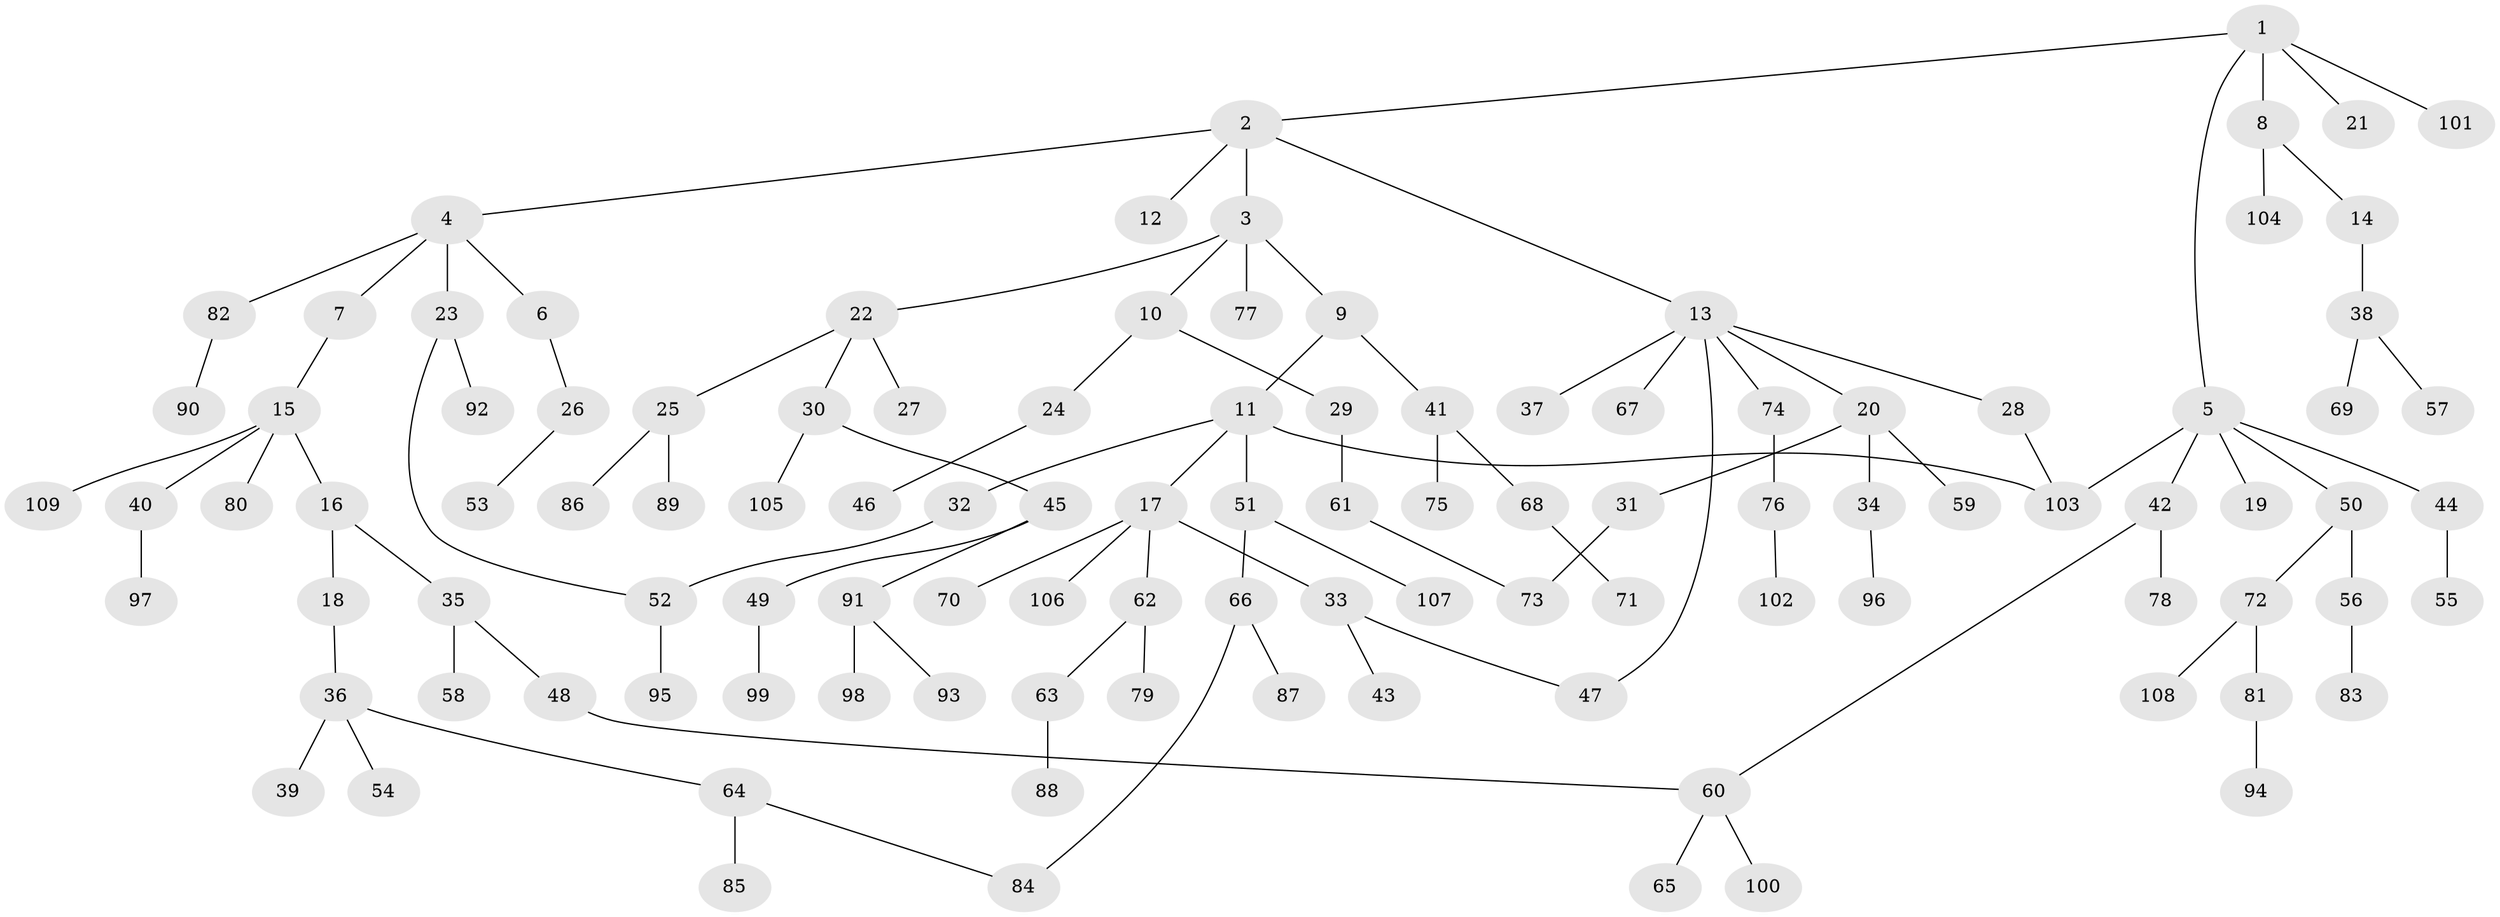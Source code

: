 // Generated by graph-tools (version 1.1) at 2025/34/03/09/25 02:34:26]
// undirected, 109 vertices, 115 edges
graph export_dot {
graph [start="1"]
  node [color=gray90,style=filled];
  1;
  2;
  3;
  4;
  5;
  6;
  7;
  8;
  9;
  10;
  11;
  12;
  13;
  14;
  15;
  16;
  17;
  18;
  19;
  20;
  21;
  22;
  23;
  24;
  25;
  26;
  27;
  28;
  29;
  30;
  31;
  32;
  33;
  34;
  35;
  36;
  37;
  38;
  39;
  40;
  41;
  42;
  43;
  44;
  45;
  46;
  47;
  48;
  49;
  50;
  51;
  52;
  53;
  54;
  55;
  56;
  57;
  58;
  59;
  60;
  61;
  62;
  63;
  64;
  65;
  66;
  67;
  68;
  69;
  70;
  71;
  72;
  73;
  74;
  75;
  76;
  77;
  78;
  79;
  80;
  81;
  82;
  83;
  84;
  85;
  86;
  87;
  88;
  89;
  90;
  91;
  92;
  93;
  94;
  95;
  96;
  97;
  98;
  99;
  100;
  101;
  102;
  103;
  104;
  105;
  106;
  107;
  108;
  109;
  1 -- 2;
  1 -- 5;
  1 -- 8;
  1 -- 21;
  1 -- 101;
  2 -- 3;
  2 -- 4;
  2 -- 12;
  2 -- 13;
  3 -- 9;
  3 -- 10;
  3 -- 22;
  3 -- 77;
  4 -- 6;
  4 -- 7;
  4 -- 23;
  4 -- 82;
  5 -- 19;
  5 -- 42;
  5 -- 44;
  5 -- 50;
  5 -- 103;
  6 -- 26;
  7 -- 15;
  8 -- 14;
  8 -- 104;
  9 -- 11;
  9 -- 41;
  10 -- 24;
  10 -- 29;
  11 -- 17;
  11 -- 32;
  11 -- 51;
  11 -- 103;
  13 -- 20;
  13 -- 28;
  13 -- 37;
  13 -- 47;
  13 -- 67;
  13 -- 74;
  14 -- 38;
  15 -- 16;
  15 -- 40;
  15 -- 80;
  15 -- 109;
  16 -- 18;
  16 -- 35;
  17 -- 33;
  17 -- 62;
  17 -- 70;
  17 -- 106;
  18 -- 36;
  20 -- 31;
  20 -- 34;
  20 -- 59;
  22 -- 25;
  22 -- 27;
  22 -- 30;
  23 -- 92;
  23 -- 52;
  24 -- 46;
  25 -- 86;
  25 -- 89;
  26 -- 53;
  28 -- 103;
  29 -- 61;
  30 -- 45;
  30 -- 105;
  31 -- 73;
  32 -- 52;
  33 -- 43;
  33 -- 47;
  34 -- 96;
  35 -- 48;
  35 -- 58;
  36 -- 39;
  36 -- 54;
  36 -- 64;
  38 -- 57;
  38 -- 69;
  40 -- 97;
  41 -- 68;
  41 -- 75;
  42 -- 60;
  42 -- 78;
  44 -- 55;
  45 -- 49;
  45 -- 91;
  48 -- 60;
  49 -- 99;
  50 -- 56;
  50 -- 72;
  51 -- 66;
  51 -- 107;
  52 -- 95;
  56 -- 83;
  60 -- 65;
  60 -- 100;
  61 -- 73;
  62 -- 63;
  62 -- 79;
  63 -- 88;
  64 -- 84;
  64 -- 85;
  66 -- 87;
  66 -- 84;
  68 -- 71;
  72 -- 81;
  72 -- 108;
  74 -- 76;
  76 -- 102;
  81 -- 94;
  82 -- 90;
  91 -- 93;
  91 -- 98;
}
